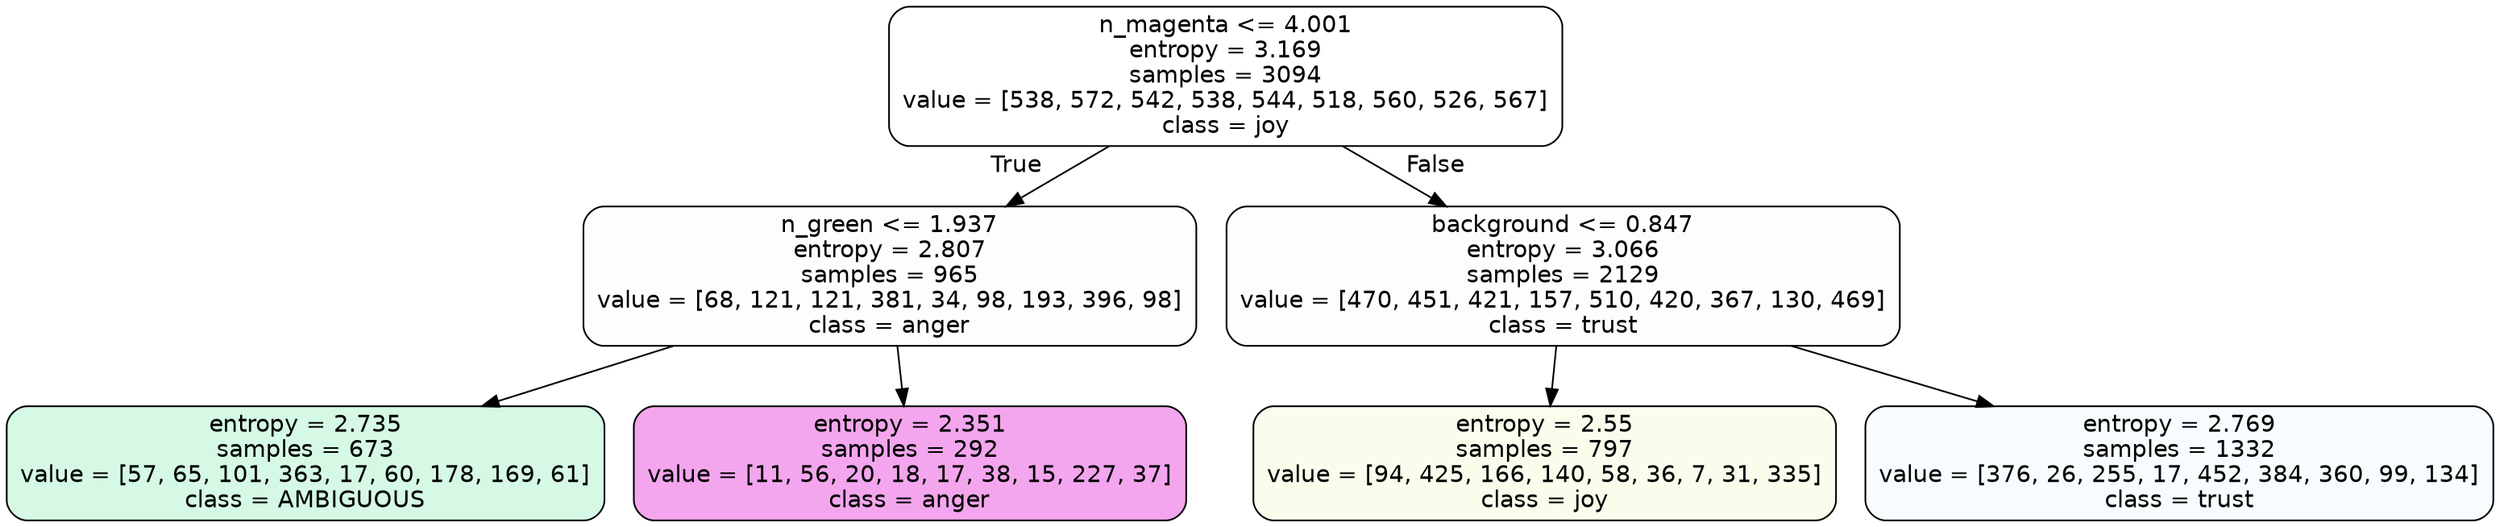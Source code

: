 digraph Tree {
node [shape=box, style="filled, rounded", color="black", fontname=helvetica] ;
edge [fontname=helvetica] ;
0 [label="n_magenta <= 4.001\nentropy = 3.169\nsamples = 3094\nvalue = [538, 572, 542, 538, 544, 518, 560, 526, 567]\nclass = joy", fillcolor="#d7e53900"] ;
1 [label="n_green <= 1.937\nentropy = 2.807\nsamples = 965\nvalue = [68, 121, 121, 381, 34, 98, 193, 396, 98]\nclass = anger", fillcolor="#e539d703"] ;
0 -> 1 [labeldistance=2.5, labelangle=45, headlabel="True"] ;
2 [label="entropy = 2.735\nsamples = 673\nvalue = [57, 65, 101, 363, 17, 60, 178, 169, 61]\nclass = AMBIGUOUS", fillcolor="#39e58135"] ;
1 -> 2 ;
3 [label="entropy = 2.351\nsamples = 292\nvalue = [11, 56, 20, 18, 17, 38, 15, 227, 37]\nclass = anger", fillcolor="#e539d772"] ;
1 -> 3 ;
4 [label="background <= 0.847\nentropy = 3.066\nsamples = 2129\nvalue = [470, 451, 421, 157, 510, 420, 367, 130, 469]\nclass = trust", fillcolor="#39d7e503"] ;
0 -> 4 [labeldistance=2.5, labelangle=-45, headlabel="False"] ;
5 [label="entropy = 2.55\nsamples = 797\nvalue = [94, 425, 166, 140, 58, 36, 7, 31, 335]\nclass = joy", fillcolor="#d7e53918"] ;
4 -> 5 ;
6 [label="entropy = 2.769\nsamples = 1332\nvalue = [376, 26, 255, 17, 452, 384, 360, 99, 134]\nclass = trust", fillcolor="#39d7e50a"] ;
4 -> 6 ;
}
